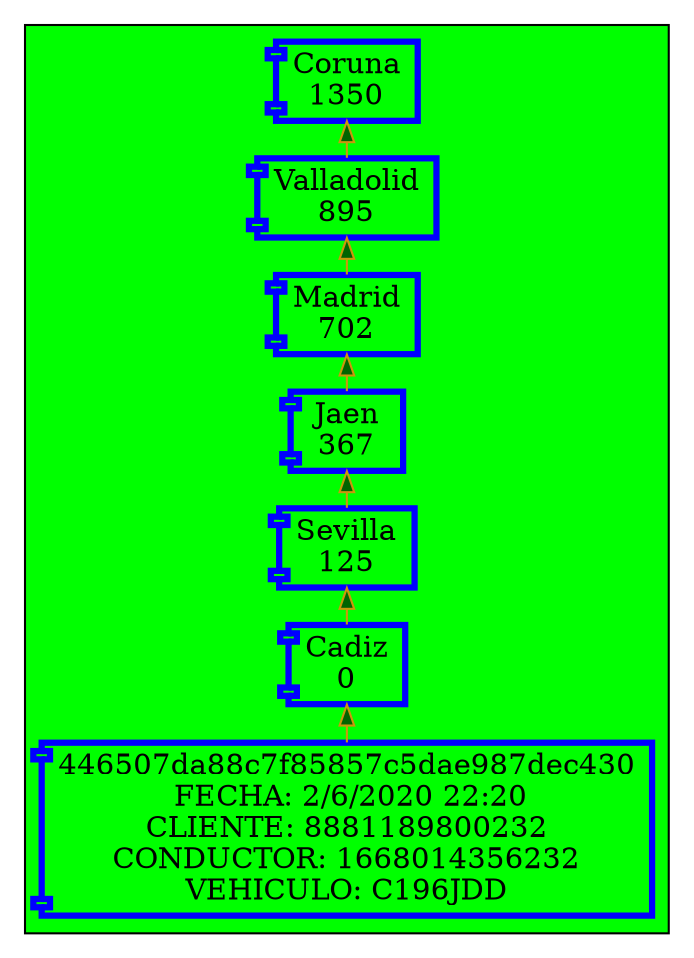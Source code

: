 digraph BlockChain {
node[shape=component style="solid" color="blue" fontcolor = "black" penwidth=3];
edge[style=filled fillcolor="darkgreen" color="darkgoldenrod3"];
rankdir=LR;
subgraph cluster_0{
bgcolor="green"
"446507da88c7f85857c5dae987dec430"[label="446507da88c7f85857c5dae987dec430
 FECHA: 2/6/2020 22:20
CLIENTE: 8881189800232
CONDUCTOR: 1668014356232
VEHICULO: C196JDD"];
"0Cadiz"[label="Cadiz
0"];
"0Sevilla"[label="Sevilla
125"];
"0Jaen"[label="Jaen
367"];
"0Madrid"[label="Madrid
702"];
"0Valladolid"[label="Valladolid
895"];
"0Coruna"[label="Coruna
1350"];
"0Cadiz"->"0Sevilla"
"0Sevilla"->"0Jaen"
"0Jaen"->"0Madrid"
"0Madrid"->"0Valladolid"
"0Valladolid"->"0Coruna"
{ rank = same;"446507da88c7f85857c5dae987dec430";"0Cadiz";"0Sevilla";"0Jaen";"0Madrid";"0Valladolid";"0Coruna";}
"446507da88c7f85857c5dae987dec430"->"0Cadiz"}
}
